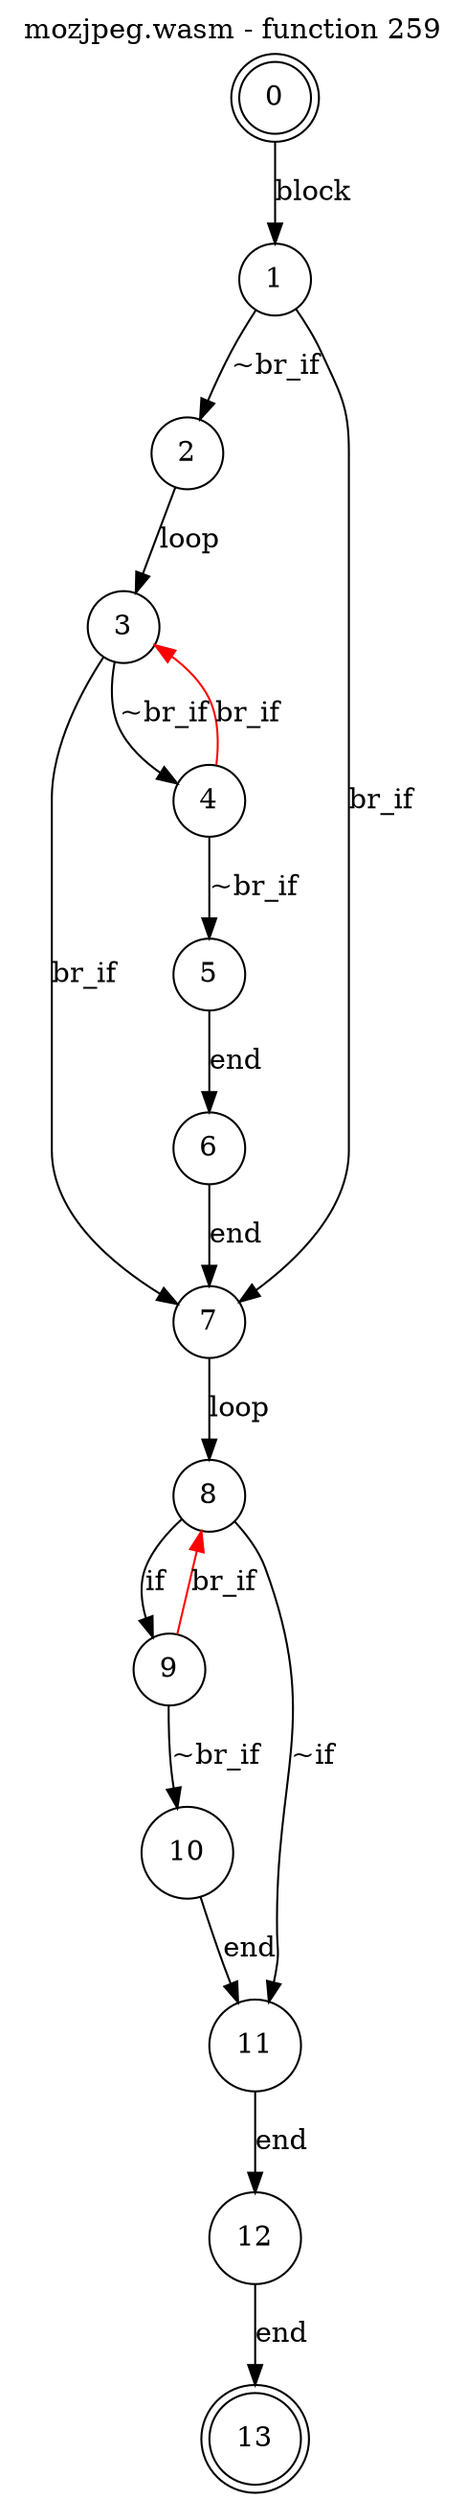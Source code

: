 digraph finite_state_machine {
    label = "mozjpeg.wasm - function 259"
    labelloc =  t
    labelfontsize = 16
    labelfontcolor = black
    labelfontname = "Helvetica"
    node [shape = doublecircle]; 0 13;
    node [shape = circle];
    0 -> 1[label = "block"];
    1 -> 2[label = "~br_if"];
    1 -> 7[label = "br_if"];
    2 -> 3[label = "loop"];
    3 -> 4[label = "~br_if"];
    3 -> 7[label = "br_if"];
    4 -> 5[label = "~br_if"];
    4 -> 3[color="red" label = "br_if"];
    5 -> 6[label = "end"];
    6 -> 7[label = "end"];
    7 -> 8[label = "loop"];
    8 -> 9[label = "if"];
    8 -> 11[label = "~if"];
    9 -> 10[label = "~br_if"];
    9 -> 8[color="red" label = "br_if"];
    10 -> 11[label = "end"];
    11 -> 12[label = "end"];
    12 -> 13[label = "end"];
}
